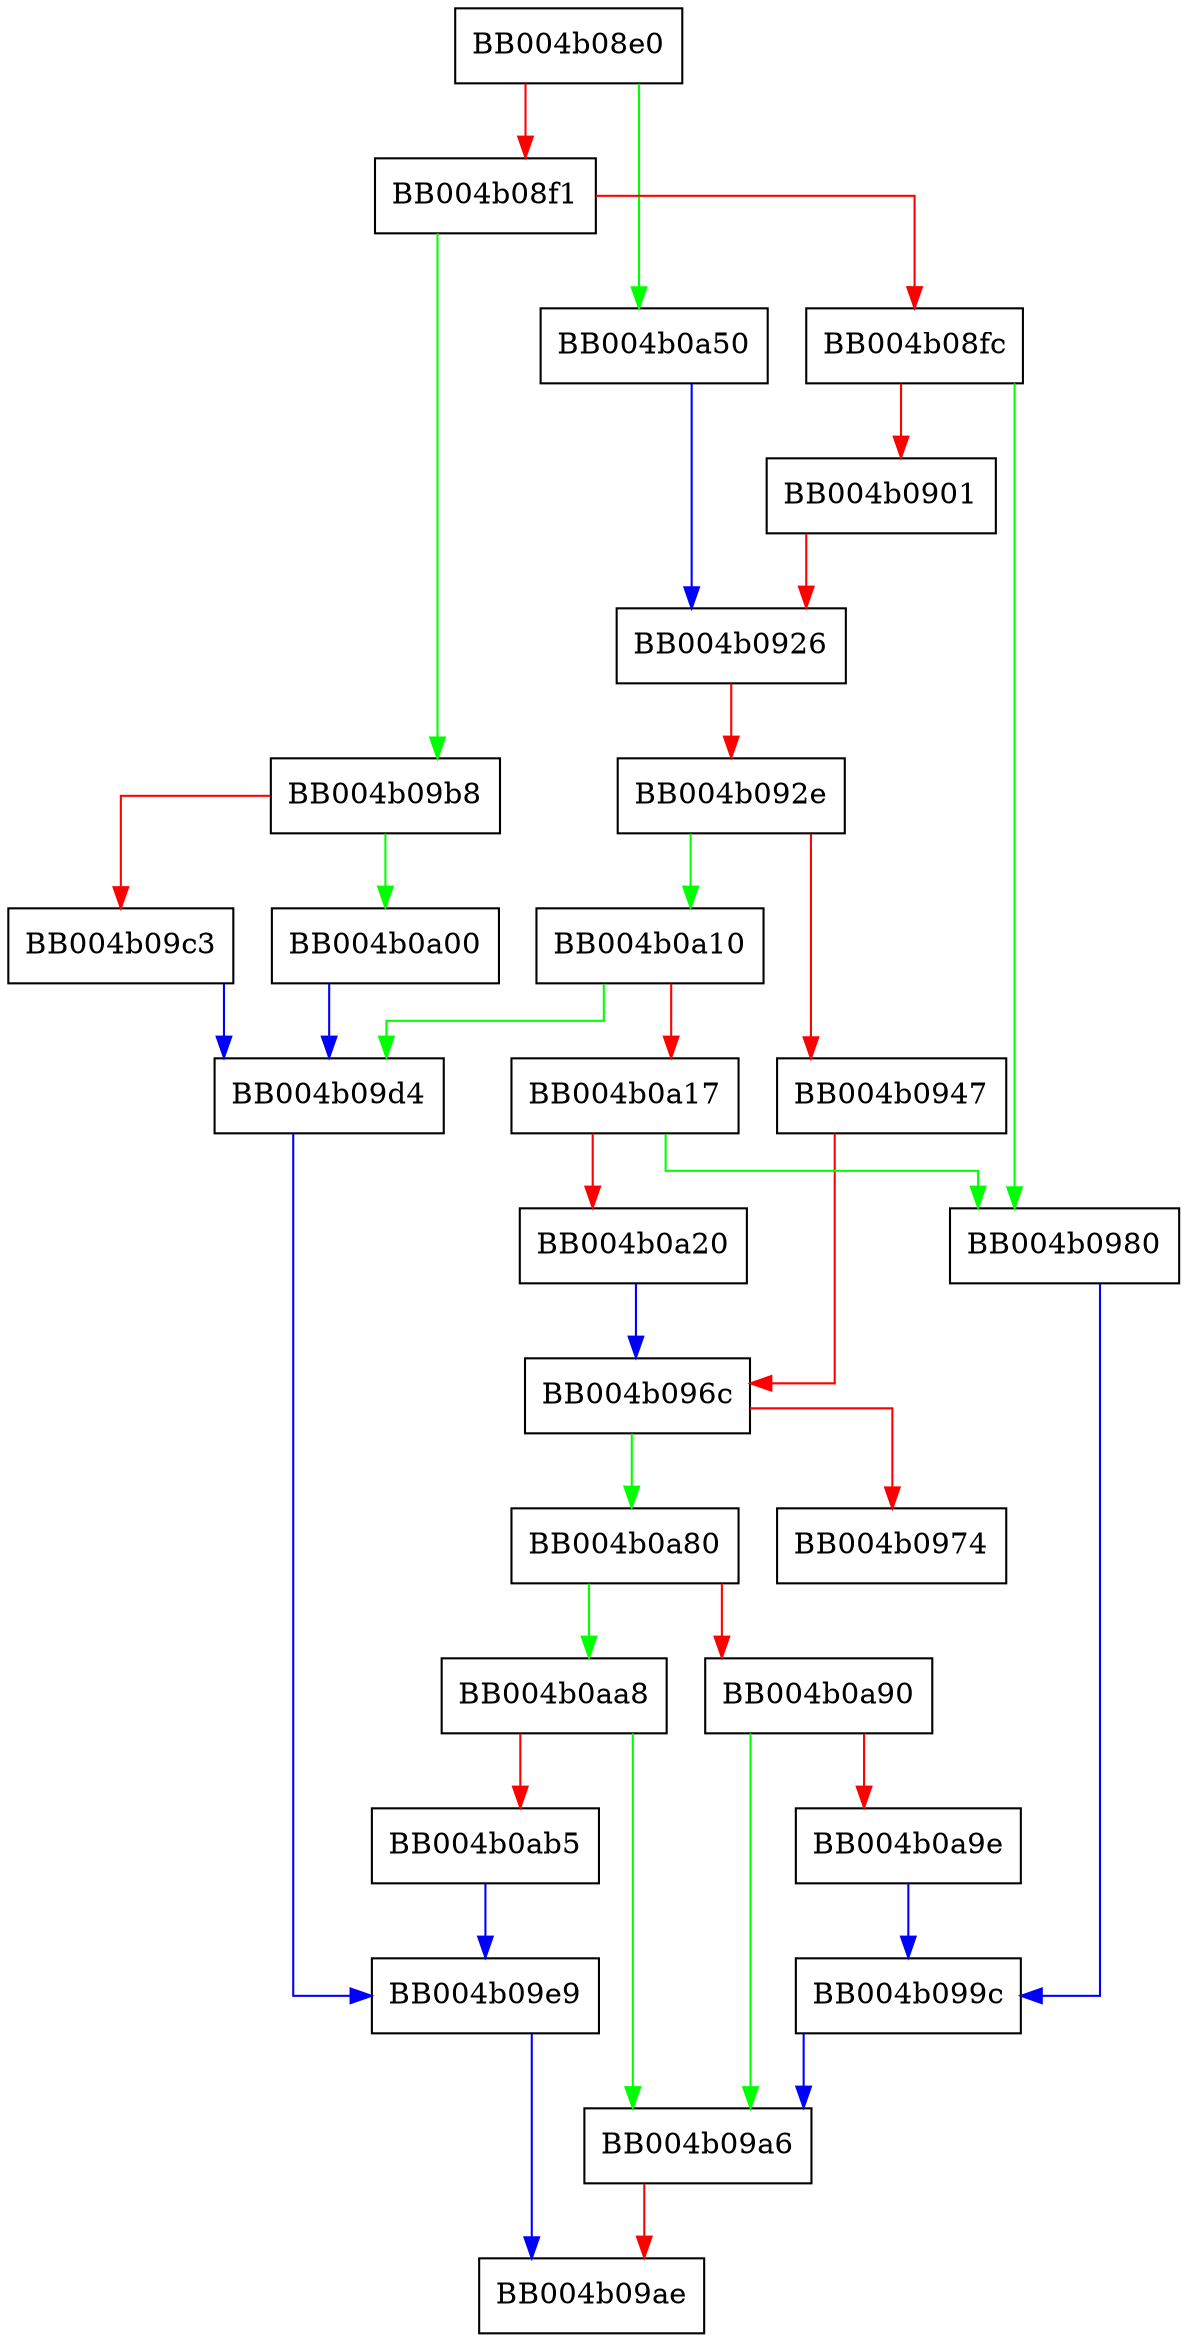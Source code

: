 digraph ossl_quic_accept {
  node [shape="box"];
  graph [splines=ortho];
  BB004b08e0 -> BB004b0a50 [color="green"];
  BB004b08e0 -> BB004b08f1 [color="red"];
  BB004b08f1 -> BB004b09b8 [color="green"];
  BB004b08f1 -> BB004b08fc [color="red"];
  BB004b08fc -> BB004b0980 [color="green"];
  BB004b08fc -> BB004b0901 [color="red"];
  BB004b0901 -> BB004b0926 [color="red"];
  BB004b0926 -> BB004b092e [color="red"];
  BB004b092e -> BB004b0a10 [color="green"];
  BB004b092e -> BB004b0947 [color="red"];
  BB004b0947 -> BB004b096c [color="red"];
  BB004b096c -> BB004b0a80 [color="green"];
  BB004b096c -> BB004b0974 [color="red"];
  BB004b0980 -> BB004b099c [color="blue"];
  BB004b099c -> BB004b09a6 [color="blue"];
  BB004b09a6 -> BB004b09ae [color="red"];
  BB004b09b8 -> BB004b0a00 [color="green"];
  BB004b09b8 -> BB004b09c3 [color="red"];
  BB004b09c3 -> BB004b09d4 [color="blue"];
  BB004b09d4 -> BB004b09e9 [color="blue"];
  BB004b09e9 -> BB004b09ae [color="blue"];
  BB004b0a00 -> BB004b09d4 [color="blue"];
  BB004b0a10 -> BB004b09d4 [color="green"];
  BB004b0a10 -> BB004b0a17 [color="red"];
  BB004b0a17 -> BB004b0980 [color="green"];
  BB004b0a17 -> BB004b0a20 [color="red"];
  BB004b0a20 -> BB004b096c [color="blue"];
  BB004b0a50 -> BB004b0926 [color="blue"];
  BB004b0a80 -> BB004b0aa8 [color="green"];
  BB004b0a80 -> BB004b0a90 [color="red"];
  BB004b0a90 -> BB004b09a6 [color="green"];
  BB004b0a90 -> BB004b0a9e [color="red"];
  BB004b0a9e -> BB004b099c [color="blue"];
  BB004b0aa8 -> BB004b09a6 [color="green"];
  BB004b0aa8 -> BB004b0ab5 [color="red"];
  BB004b0ab5 -> BB004b09e9 [color="blue"];
}